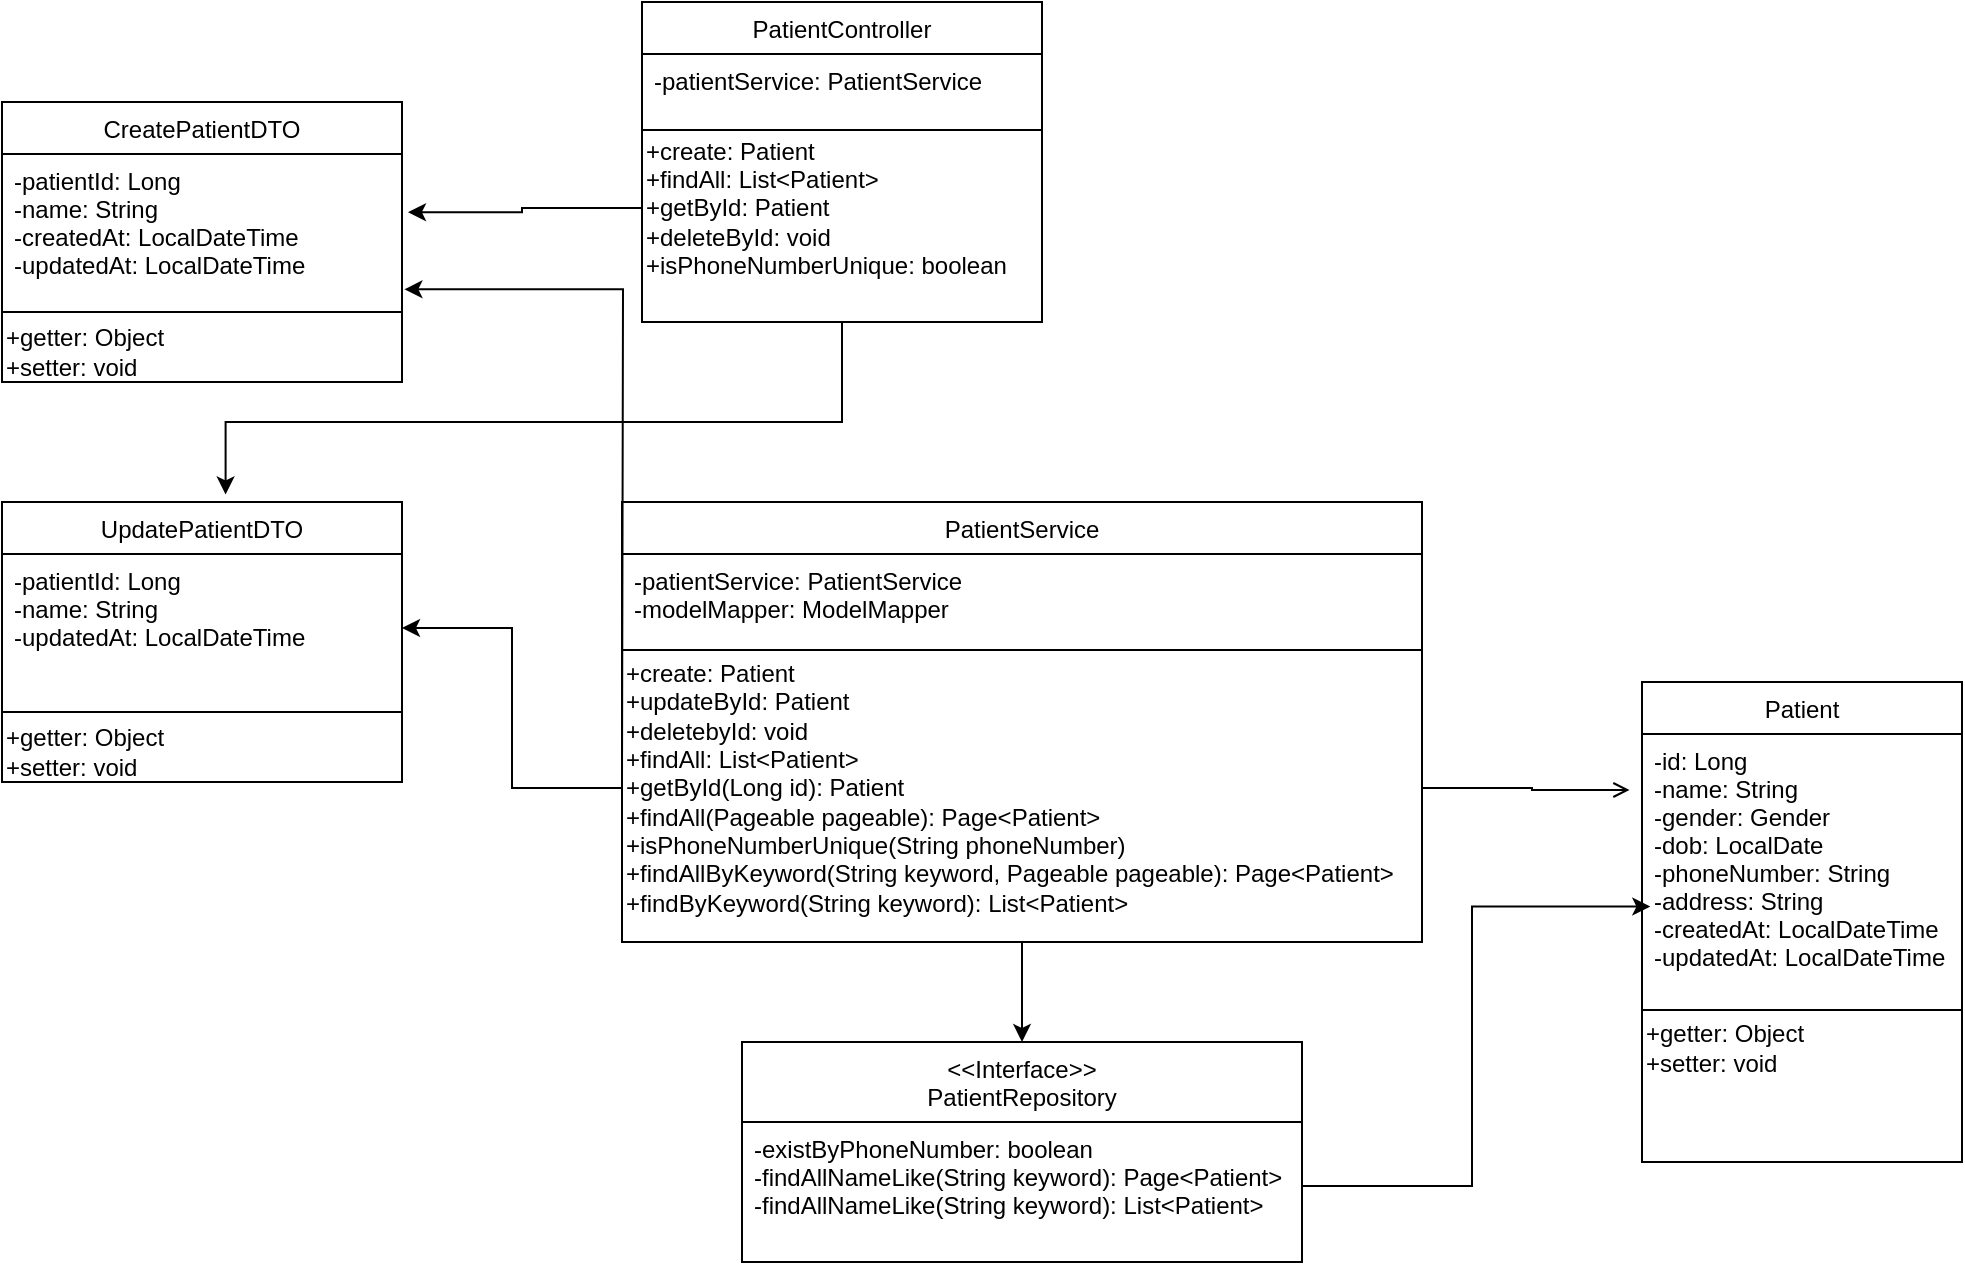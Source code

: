 <mxfile version="14.6.6" type="github">
  <diagram id="C5RBs43oDa-KdzZeNtuy" name="Page-1">
    <mxGraphModel dx="1539" dy="2250" grid="1" gridSize="10" guides="1" tooltips="1" connect="1" arrows="1" fold="1" page="1" pageScale="1" pageWidth="827" pageHeight="1169" math="0" shadow="0">
      <root>
        <mxCell id="WIyWlLk6GJQsqaUBKTNV-0" />
        <mxCell id="WIyWlLk6GJQsqaUBKTNV-1" parent="WIyWlLk6GJQsqaUBKTNV-0" />
        <mxCell id="zkfFHV4jXpPFQw0GAbJ--6" value="Patient" style="swimlane;fontStyle=0;align=center;verticalAlign=top;childLayout=stackLayout;horizontal=1;startSize=26;horizontalStack=0;resizeParent=1;resizeLast=0;collapsible=1;marginBottom=0;rounded=0;shadow=0;strokeWidth=1;" parent="WIyWlLk6GJQsqaUBKTNV-1" vertex="1">
          <mxGeometry x="950" y="-20" width="160" height="240" as="geometry">
            <mxRectangle x="130" y="380" width="160" height="26" as="alternateBounds" />
          </mxGeometry>
        </mxCell>
        <mxCell id="zkfFHV4jXpPFQw0GAbJ--7" value="-id: Long&#xa;-name: String&#xa;-gender: Gender&#xa;-dob: LocalDate&#xa;-phoneNumber: String&#xa;-address: String&#xa;-createdAt: LocalDateTime&#xa;-updatedAt: LocalDateTime" style="text;align=left;verticalAlign=top;spacingLeft=4;spacingRight=4;overflow=hidden;rotatable=0;points=[[0,0.5],[1,0.5]];portConstraint=eastwest;" parent="zkfFHV4jXpPFQw0GAbJ--6" vertex="1">
          <mxGeometry y="26" width="160" height="134" as="geometry" />
        </mxCell>
        <mxCell id="zkfFHV4jXpPFQw0GAbJ--9" value="" style="line;html=1;strokeWidth=1;align=left;verticalAlign=middle;spacingTop=-1;spacingLeft=3;spacingRight=3;rotatable=0;labelPosition=right;points=[];portConstraint=eastwest;" parent="zkfFHV4jXpPFQw0GAbJ--6" vertex="1">
          <mxGeometry y="160" width="160" height="8" as="geometry" />
        </mxCell>
        <mxCell id="VamWovpJc_V0CRE-rLIE-1" value="+getter: Object&lt;br&gt;+setter: void" style="text;html=1;align=left;verticalAlign=middle;resizable=0;points=[];autosize=1;strokeColor=none;" vertex="1" parent="zkfFHV4jXpPFQw0GAbJ--6">
          <mxGeometry y="168" width="160" height="30" as="geometry" />
        </mxCell>
        <mxCell id="zkfFHV4jXpPFQw0GAbJ--13" value="&lt;&lt;Interface&gt;&gt;&#xa;PatientRepository&#xa;" style="swimlane;fontStyle=0;align=center;verticalAlign=top;childLayout=stackLayout;horizontal=1;startSize=40;horizontalStack=0;resizeParent=1;resizeLast=0;collapsible=1;marginBottom=0;rounded=0;shadow=0;strokeWidth=1;" parent="WIyWlLk6GJQsqaUBKTNV-1" vertex="1">
          <mxGeometry x="500" y="160" width="280" height="110" as="geometry">
            <mxRectangle x="340" y="380" width="170" height="26" as="alternateBounds" />
          </mxGeometry>
        </mxCell>
        <mxCell id="zkfFHV4jXpPFQw0GAbJ--14" value="-existByPhoneNumber: boolean&#xa;-findAllNameLike(String keyword): Page&lt;Patient&gt;&#xa;-findAllNameLike(String keyword): List&lt;Patient&gt;&#xa;&#xa;" style="text;align=left;verticalAlign=top;spacingLeft=4;spacingRight=4;overflow=hidden;rotatable=0;points=[[0,0.5],[1,0.5]];portConstraint=eastwest;" parent="zkfFHV4jXpPFQw0GAbJ--13" vertex="1">
          <mxGeometry y="40" width="280" height="64" as="geometry" />
        </mxCell>
        <mxCell id="VamWovpJc_V0CRE-rLIE-4" value="CreatePatientDTO" style="swimlane;fontStyle=0;align=center;verticalAlign=top;childLayout=stackLayout;horizontal=1;startSize=26;horizontalStack=0;resizeParent=1;resizeLast=0;collapsible=1;marginBottom=0;rounded=0;shadow=0;strokeWidth=1;" vertex="1" parent="WIyWlLk6GJQsqaUBKTNV-1">
          <mxGeometry x="130" y="-310" width="200" height="140" as="geometry">
            <mxRectangle x="340" y="380" width="170" height="26" as="alternateBounds" />
          </mxGeometry>
        </mxCell>
        <mxCell id="VamWovpJc_V0CRE-rLIE-5" value="-patientId: Long&#xa;-name: String&#xa;-createdAt: LocalDateTime&#xa;-updatedAt: LocalDateTime&#xa;" style="text;align=left;verticalAlign=top;spacingLeft=4;spacingRight=4;overflow=hidden;rotatable=0;points=[[0,0.5],[1,0.5]];portConstraint=eastwest;" vertex="1" parent="VamWovpJc_V0CRE-rLIE-4">
          <mxGeometry y="26" width="200" height="74" as="geometry" />
        </mxCell>
        <mxCell id="VamWovpJc_V0CRE-rLIE-6" value="" style="line;html=1;strokeWidth=1;align=left;verticalAlign=middle;spacingTop=-1;spacingLeft=3;spacingRight=3;rotatable=0;labelPosition=right;points=[];portConstraint=eastwest;" vertex="1" parent="VamWovpJc_V0CRE-rLIE-4">
          <mxGeometry y="100" width="200" height="10" as="geometry" />
        </mxCell>
        <mxCell id="VamWovpJc_V0CRE-rLIE-7" value="+getter: Object&lt;br&gt;+setter: void" style="text;html=1;align=left;verticalAlign=middle;resizable=0;points=[];autosize=1;strokeColor=none;" vertex="1" parent="VamWovpJc_V0CRE-rLIE-4">
          <mxGeometry y="110" width="200" height="30" as="geometry" />
        </mxCell>
        <mxCell id="VamWovpJc_V0CRE-rLIE-9" value="UpdatePatientDTO" style="swimlane;fontStyle=0;align=center;verticalAlign=top;childLayout=stackLayout;horizontal=1;startSize=26;horizontalStack=0;resizeParent=1;resizeLast=0;collapsible=1;marginBottom=0;rounded=0;shadow=0;strokeWidth=1;" vertex="1" parent="WIyWlLk6GJQsqaUBKTNV-1">
          <mxGeometry x="130" y="-110" width="200" height="140" as="geometry">
            <mxRectangle x="340" y="380" width="170" height="26" as="alternateBounds" />
          </mxGeometry>
        </mxCell>
        <mxCell id="VamWovpJc_V0CRE-rLIE-10" value="-patientId: Long&#xa;-name: String&#xa;-updatedAt: LocalDateTime&#xa;" style="text;align=left;verticalAlign=top;spacingLeft=4;spacingRight=4;overflow=hidden;rotatable=0;points=[[0,0.5],[1,0.5]];portConstraint=eastwest;" vertex="1" parent="VamWovpJc_V0CRE-rLIE-9">
          <mxGeometry y="26" width="200" height="74" as="geometry" />
        </mxCell>
        <mxCell id="VamWovpJc_V0CRE-rLIE-11" value="" style="line;html=1;strokeWidth=1;align=left;verticalAlign=middle;spacingTop=-1;spacingLeft=3;spacingRight=3;rotatable=0;labelPosition=right;points=[];portConstraint=eastwest;" vertex="1" parent="VamWovpJc_V0CRE-rLIE-9">
          <mxGeometry y="100" width="200" height="10" as="geometry" />
        </mxCell>
        <mxCell id="VamWovpJc_V0CRE-rLIE-12" value="+getter: Object&lt;br&gt;+setter: void" style="text;html=1;align=left;verticalAlign=middle;resizable=0;points=[];autosize=1;strokeColor=none;" vertex="1" parent="VamWovpJc_V0CRE-rLIE-9">
          <mxGeometry y="110" width="200" height="30" as="geometry" />
        </mxCell>
        <mxCell id="VamWovpJc_V0CRE-rLIE-26" style="edgeStyle=orthogonalEdgeStyle;rounded=0;orthogonalLoop=1;jettySize=auto;html=1;entryX=0.5;entryY=0;entryDx=0;entryDy=0;endArrow=classic;endFill=1;" edge="1" parent="WIyWlLk6GJQsqaUBKTNV-1" source="VamWovpJc_V0CRE-rLIE-13" target="zkfFHV4jXpPFQw0GAbJ--13">
          <mxGeometry relative="1" as="geometry" />
        </mxCell>
        <mxCell id="VamWovpJc_V0CRE-rLIE-13" value="PatientService" style="swimlane;fontStyle=0;align=center;verticalAlign=top;childLayout=stackLayout;horizontal=1;startSize=26;horizontalStack=0;resizeParent=1;resizeLast=0;collapsible=1;marginBottom=0;rounded=0;shadow=0;strokeWidth=1;" vertex="1" parent="WIyWlLk6GJQsqaUBKTNV-1">
          <mxGeometry x="440" y="-110" width="400" height="220" as="geometry">
            <mxRectangle x="340" y="380" width="170" height="26" as="alternateBounds" />
          </mxGeometry>
        </mxCell>
        <mxCell id="VamWovpJc_V0CRE-rLIE-14" value="-patientService: PatientService&#xa;-modelMapper: ModelMapper&#xa;" style="text;align=left;verticalAlign=top;spacingLeft=4;spacingRight=4;overflow=hidden;rotatable=0;points=[[0,0.5],[1,0.5]];portConstraint=eastwest;" vertex="1" parent="VamWovpJc_V0CRE-rLIE-13">
          <mxGeometry y="26" width="400" height="44" as="geometry" />
        </mxCell>
        <mxCell id="VamWovpJc_V0CRE-rLIE-15" value="" style="line;html=1;strokeWidth=1;align=left;verticalAlign=middle;spacingTop=-1;spacingLeft=3;spacingRight=3;rotatable=0;labelPosition=right;points=[];portConstraint=eastwest;" vertex="1" parent="VamWovpJc_V0CRE-rLIE-13">
          <mxGeometry y="70" width="400" height="8" as="geometry" />
        </mxCell>
        <mxCell id="VamWovpJc_V0CRE-rLIE-16" value="+create: Patient&lt;br&gt;+updateById: Patient&lt;br&gt;+deletebyId: void&lt;br&gt;+findAll: List&amp;lt;Patient&amp;gt;&lt;br&gt;+getById(Long id): Patient&lt;br&gt;+findAll(Pageable pageable): Page&amp;lt;Patient&amp;gt;&lt;br&gt;+isPhoneNumberUnique(String phoneNumber)&lt;br&gt;+findAllByKeyword(String keyword, Pageable pageable): Page&amp;lt;Patient&amp;gt;&lt;br&gt;+findByKeyword(String keyword): List&amp;lt;Patient&amp;gt;" style="text;html=1;align=left;verticalAlign=middle;resizable=0;points=[];autosize=1;strokeColor=none;" vertex="1" parent="VamWovpJc_V0CRE-rLIE-13">
          <mxGeometry y="78" width="400" height="130" as="geometry" />
        </mxCell>
        <mxCell id="VamWovpJc_V0CRE-rLIE-31" style="edgeStyle=orthogonalEdgeStyle;rounded=0;orthogonalLoop=1;jettySize=auto;html=1;entryX=0.559;entryY=-0.027;entryDx=0;entryDy=0;entryPerimeter=0;endArrow=classic;endFill=1;" edge="1" parent="WIyWlLk6GJQsqaUBKTNV-1" source="VamWovpJc_V0CRE-rLIE-19" target="VamWovpJc_V0CRE-rLIE-9">
          <mxGeometry relative="1" as="geometry">
            <Array as="points">
              <mxPoint x="550" y="-150" />
              <mxPoint x="242" y="-150" />
            </Array>
          </mxGeometry>
        </mxCell>
        <mxCell id="VamWovpJc_V0CRE-rLIE-19" value="PatientController" style="swimlane;fontStyle=0;align=center;verticalAlign=top;childLayout=stackLayout;horizontal=1;startSize=26;horizontalStack=0;resizeParent=1;resizeLast=0;collapsible=1;marginBottom=0;rounded=0;shadow=0;strokeWidth=1;" vertex="1" parent="WIyWlLk6GJQsqaUBKTNV-1">
          <mxGeometry x="450" y="-360" width="200" height="160" as="geometry">
            <mxRectangle x="340" y="380" width="170" height="26" as="alternateBounds" />
          </mxGeometry>
        </mxCell>
        <mxCell id="VamWovpJc_V0CRE-rLIE-20" value="-patientService: PatientService&#xa;" style="text;align=left;verticalAlign=top;spacingLeft=4;spacingRight=4;overflow=hidden;rotatable=0;points=[[0,0.5],[1,0.5]];portConstraint=eastwest;" vertex="1" parent="VamWovpJc_V0CRE-rLIE-19">
          <mxGeometry y="26" width="200" height="34" as="geometry" />
        </mxCell>
        <mxCell id="VamWovpJc_V0CRE-rLIE-21" value="" style="line;html=1;strokeWidth=1;align=left;verticalAlign=middle;spacingTop=-1;spacingLeft=3;spacingRight=3;rotatable=0;labelPosition=right;points=[];portConstraint=eastwest;" vertex="1" parent="VamWovpJc_V0CRE-rLIE-19">
          <mxGeometry y="60" width="200" height="8" as="geometry" />
        </mxCell>
        <mxCell id="VamWovpJc_V0CRE-rLIE-22" value="+create: Patient&lt;br&gt;+findAll: List&amp;lt;Patient&amp;gt;&lt;br&gt;+getById: Patient&lt;br&gt;+deleteById: void&lt;br&gt;+isPhoneNumberUnique: boolean" style="text;html=1;align=left;verticalAlign=middle;resizable=0;points=[];autosize=1;strokeColor=none;" vertex="1" parent="VamWovpJc_V0CRE-rLIE-19">
          <mxGeometry y="68" width="200" height="70" as="geometry" />
        </mxCell>
        <mxCell id="VamWovpJc_V0CRE-rLIE-27" style="edgeStyle=orthogonalEdgeStyle;rounded=0;orthogonalLoop=1;jettySize=auto;html=1;entryX=-0.039;entryY=0.209;entryDx=0;entryDy=0;entryPerimeter=0;endArrow=open;endFill=0;" edge="1" parent="WIyWlLk6GJQsqaUBKTNV-1" source="VamWovpJc_V0CRE-rLIE-16" target="zkfFHV4jXpPFQw0GAbJ--7">
          <mxGeometry relative="1" as="geometry" />
        </mxCell>
        <mxCell id="VamWovpJc_V0CRE-rLIE-28" style="edgeStyle=orthogonalEdgeStyle;rounded=0;orthogonalLoop=1;jettySize=auto;html=1;entryX=0.026;entryY=0.644;entryDx=0;entryDy=0;entryPerimeter=0;endArrow=classic;endFill=1;" edge="1" parent="WIyWlLk6GJQsqaUBKTNV-1" source="zkfFHV4jXpPFQw0GAbJ--14" target="zkfFHV4jXpPFQw0GAbJ--7">
          <mxGeometry relative="1" as="geometry" />
        </mxCell>
        <mxCell id="VamWovpJc_V0CRE-rLIE-29" style="edgeStyle=orthogonalEdgeStyle;rounded=0;orthogonalLoop=1;jettySize=auto;html=1;entryX=1.015;entryY=0.393;entryDx=0;entryDy=0;entryPerimeter=0;endArrow=classic;endFill=1;" edge="1" parent="WIyWlLk6GJQsqaUBKTNV-1" source="VamWovpJc_V0CRE-rLIE-22" target="VamWovpJc_V0CRE-rLIE-5">
          <mxGeometry relative="1" as="geometry" />
        </mxCell>
        <mxCell id="VamWovpJc_V0CRE-rLIE-30" style="edgeStyle=orthogonalEdgeStyle;rounded=0;orthogonalLoop=1;jettySize=auto;html=1;entryX=1.006;entryY=0.914;entryDx=0;entryDy=0;entryPerimeter=0;endArrow=classic;endFill=1;" edge="1" parent="WIyWlLk6GJQsqaUBKTNV-1" target="VamWovpJc_V0CRE-rLIE-5">
          <mxGeometry relative="1" as="geometry">
            <mxPoint x="440" y="30" as="sourcePoint" />
          </mxGeometry>
        </mxCell>
        <mxCell id="VamWovpJc_V0CRE-rLIE-32" style="edgeStyle=orthogonalEdgeStyle;rounded=0;orthogonalLoop=1;jettySize=auto;html=1;entryX=1;entryY=0.5;entryDx=0;entryDy=0;endArrow=classic;endFill=1;" edge="1" parent="WIyWlLk6GJQsqaUBKTNV-1" source="VamWovpJc_V0CRE-rLIE-16" target="VamWovpJc_V0CRE-rLIE-10">
          <mxGeometry relative="1" as="geometry" />
        </mxCell>
      </root>
    </mxGraphModel>
  </diagram>
</mxfile>

